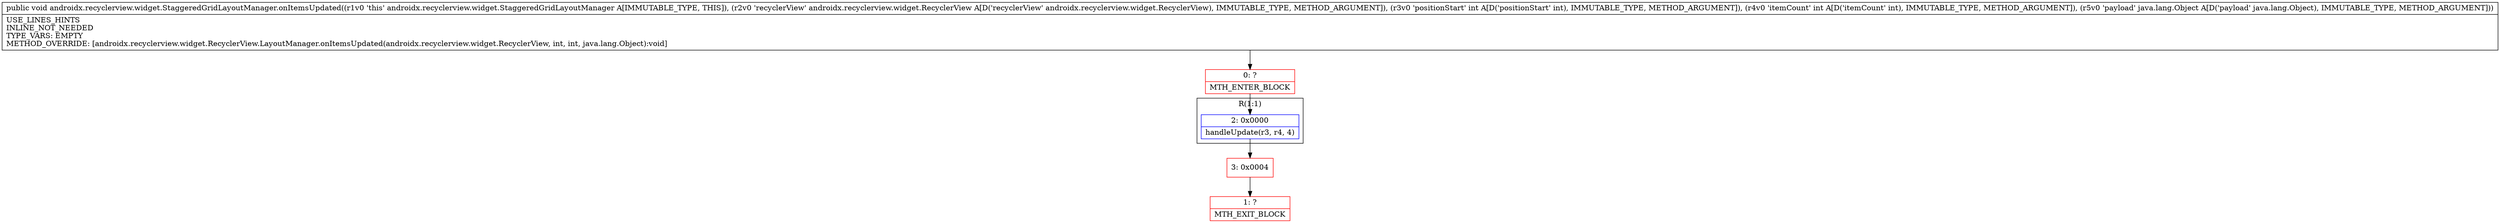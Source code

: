 digraph "CFG forandroidx.recyclerview.widget.StaggeredGridLayoutManager.onItemsUpdated(Landroidx\/recyclerview\/widget\/RecyclerView;IILjava\/lang\/Object;)V" {
subgraph cluster_Region_238176656 {
label = "R(1:1)";
node [shape=record,color=blue];
Node_2 [shape=record,label="{2\:\ 0x0000|handleUpdate(r3, r4, 4)\l}"];
}
Node_0 [shape=record,color=red,label="{0\:\ ?|MTH_ENTER_BLOCK\l}"];
Node_3 [shape=record,color=red,label="{3\:\ 0x0004}"];
Node_1 [shape=record,color=red,label="{1\:\ ?|MTH_EXIT_BLOCK\l}"];
MethodNode[shape=record,label="{public void androidx.recyclerview.widget.StaggeredGridLayoutManager.onItemsUpdated((r1v0 'this' androidx.recyclerview.widget.StaggeredGridLayoutManager A[IMMUTABLE_TYPE, THIS]), (r2v0 'recyclerView' androidx.recyclerview.widget.RecyclerView A[D('recyclerView' androidx.recyclerview.widget.RecyclerView), IMMUTABLE_TYPE, METHOD_ARGUMENT]), (r3v0 'positionStart' int A[D('positionStart' int), IMMUTABLE_TYPE, METHOD_ARGUMENT]), (r4v0 'itemCount' int A[D('itemCount' int), IMMUTABLE_TYPE, METHOD_ARGUMENT]), (r5v0 'payload' java.lang.Object A[D('payload' java.lang.Object), IMMUTABLE_TYPE, METHOD_ARGUMENT]))  | USE_LINES_HINTS\lINLINE_NOT_NEEDED\lTYPE_VARS: EMPTY\lMETHOD_OVERRIDE: [androidx.recyclerview.widget.RecyclerView.LayoutManager.onItemsUpdated(androidx.recyclerview.widget.RecyclerView, int, int, java.lang.Object):void]\l}"];
MethodNode -> Node_0;Node_2 -> Node_3;
Node_0 -> Node_2;
Node_3 -> Node_1;
}

